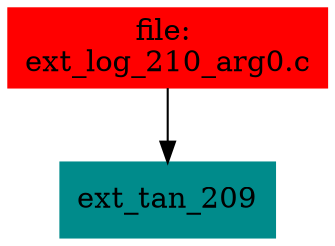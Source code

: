 digraph G {
node [shape=box]

0 [label="file: 
ext_log_210_arg0.c",color=red, style=filled]
1 [label="ext_tan_209",color=cyan4, style=filled]
0 -> 1


}

